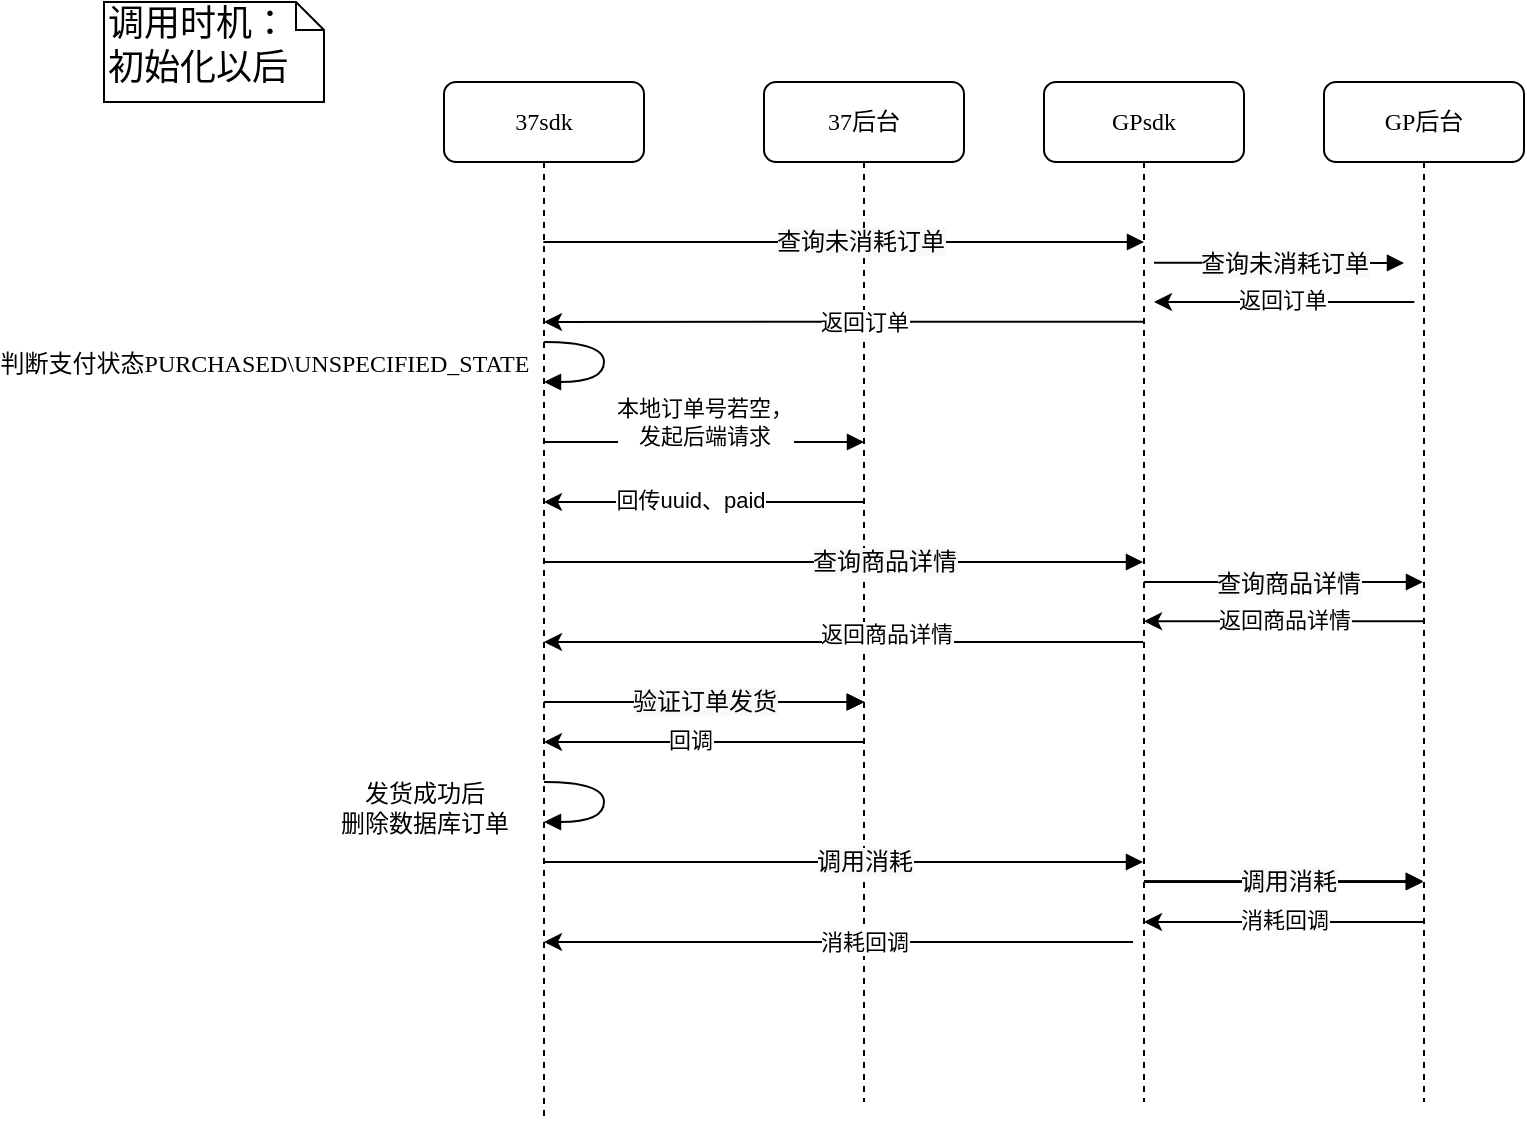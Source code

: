 <mxfile version="13.7.4" type="github"><diagram id="1cnJid6_njbCuUtxefit" name="Page-1"><mxGraphModel dx="1662" dy="713" grid="1" gridSize="10" guides="1" tooltips="1" connect="1" arrows="1" fold="1" page="1" pageScale="1" pageWidth="827" pageHeight="1169" math="0" shadow="0"><root><mxCell id="0"/><mxCell id="1" parent="0"/><mxCell id="GKRDgaswz_O-gcdJ8R2l-1" value="37sdk" style="shape=umlLifeline;perimeter=lifelinePerimeter;whiteSpace=wrap;html=1;container=1;collapsible=0;recursiveResize=0;outlineConnect=0;rounded=1;shadow=0;comic=0;labelBackgroundColor=none;strokeWidth=1;fontFamily=Verdana;fontSize=12;align=center;" vertex="1" parent="1"><mxGeometry x="240" y="120" width="100" height="520" as="geometry"/></mxCell><mxCell id="GKRDgaswz_O-gcdJ8R2l-2" value="37后台" style="shape=umlLifeline;perimeter=lifelinePerimeter;whiteSpace=wrap;html=1;container=1;collapsible=0;recursiveResize=0;outlineConnect=0;rounded=1;shadow=0;comic=0;labelBackgroundColor=none;strokeWidth=1;fontFamily=Verdana;fontSize=12;align=center;" vertex="1" parent="1"><mxGeometry x="400" y="120" width="100" height="510" as="geometry"/></mxCell><mxCell id="GKRDgaswz_O-gcdJ8R2l-3" value="GPsdk" style="shape=umlLifeline;perimeter=lifelinePerimeter;whiteSpace=wrap;html=1;container=1;collapsible=0;recursiveResize=0;outlineConnect=0;rounded=1;shadow=0;comic=0;labelBackgroundColor=none;strokeWidth=1;fontFamily=Verdana;fontSize=12;align=center;" vertex="1" parent="1"><mxGeometry x="540" y="120" width="100" height="510" as="geometry"/></mxCell><mxCell id="GKRDgaswz_O-gcdJ8R2l-4" value="GP后台" style="shape=umlLifeline;perimeter=lifelinePerimeter;whiteSpace=wrap;html=1;container=1;collapsible=0;recursiveResize=0;outlineConnect=0;rounded=1;shadow=0;comic=0;labelBackgroundColor=none;strokeWidth=1;fontFamily=Verdana;fontSize=12;align=center;" vertex="1" parent="1"><mxGeometry x="680" y="120" width="100" height="510" as="geometry"/></mxCell><mxCell id="GKRDgaswz_O-gcdJ8R2l-5" value="" style="html=1;verticalAlign=bottom;endArrow=block;labelBackgroundColor=none;fontFamily=Verdana;fontSize=12;edgeStyle=elbowEdgeStyle;elbow=vertical;" edge="1" parent="1"><mxGeometry x="-0.509" relative="1" as="geometry"><mxPoint x="289.667" y="200" as="sourcePoint"/><Array as="points"><mxPoint x="310" y="200"/></Array><mxPoint x="590" y="200" as="targetPoint"/><mxPoint as="offset"/></mxGeometry></mxCell><mxCell id="GKRDgaswz_O-gcdJ8R2l-6" value="&lt;span style=&quot;font-family: &amp;#34;verdana&amp;#34; ; font-size: 12px ; background-color: rgb(248 , 249 , 250)&quot;&gt;查询未消耗订单&lt;/span&gt;" style="edgeLabel;html=1;align=center;verticalAlign=middle;resizable=0;points=[];" vertex="1" connectable="0" parent="GKRDgaswz_O-gcdJ8R2l-5"><mxGeometry x="-0.488" y="-1" relative="1" as="geometry"><mxPoint x="80.83" y="-1" as="offset"/></mxGeometry></mxCell><mxCell id="GKRDgaswz_O-gcdJ8R2l-7" value="&lt;font style=&quot;font-size: 18px&quot;&gt;调用时机：&lt;br&gt;初始化以后&lt;/font&gt;" style="shape=note;whiteSpace=wrap;html=1;size=14;verticalAlign=top;align=left;spacingTop=-6;rounded=0;shadow=0;comic=0;labelBackgroundColor=none;strokeWidth=1;fontFamily=Verdana;fontSize=12" vertex="1" parent="1"><mxGeometry x="70" y="80" width="110" height="50" as="geometry"/></mxCell><mxCell id="GKRDgaswz_O-gcdJ8R2l-8" value="" style="endArrow=classic;html=1;" edge="1" parent="1"><mxGeometry width="50" height="50" relative="1" as="geometry"><mxPoint x="725.17" y="230" as="sourcePoint"/><mxPoint x="595" y="230" as="targetPoint"/><Array as="points"/></mxGeometry></mxCell><mxCell id="GKRDgaswz_O-gcdJ8R2l-9" value="返回订单" style="edgeLabel;html=1;align=center;verticalAlign=middle;resizable=0;points=[];" vertex="1" connectable="0" parent="GKRDgaswz_O-gcdJ8R2l-8"><mxGeometry x="-0.249" y="-1" relative="1" as="geometry"><mxPoint x="-17.5" as="offset"/></mxGeometry></mxCell><mxCell id="GKRDgaswz_O-gcdJ8R2l-10" value="" style="html=1;verticalAlign=bottom;endArrow=block;labelBackgroundColor=none;fontFamily=Verdana;fontSize=12;edgeStyle=elbowEdgeStyle;elbow=vertical;" edge="1" parent="1"><mxGeometry relative="1" as="geometry"><mxPoint x="595" y="210.327" as="sourcePoint"/><mxPoint x="720" y="210.33" as="targetPoint"/></mxGeometry></mxCell><mxCell id="GKRDgaswz_O-gcdJ8R2l-11" value="&lt;span style=&quot;font-family: &amp;#34;verdana&amp;#34; ; font-size: 12px ; background-color: rgb(248 , 249 , 250)&quot;&gt;查询未消耗订单&lt;/span&gt;" style="edgeLabel;html=1;align=center;verticalAlign=middle;resizable=0;points=[];" vertex="1" connectable="0" parent="GKRDgaswz_O-gcdJ8R2l-10"><mxGeometry x="-0.159" y="-2" relative="1" as="geometry"><mxPoint x="12.83" y="-1.67" as="offset"/></mxGeometry></mxCell><mxCell id="GKRDgaswz_O-gcdJ8R2l-12" value="" style="endArrow=classic;html=1;exitX=0.5;exitY=0.379;exitDx=0;exitDy=0;exitPerimeter=0;" edge="1" parent="1"><mxGeometry width="50" height="50" relative="1" as="geometry"><mxPoint x="590" y="239.82" as="sourcePoint"/><mxPoint x="290" y="240" as="targetPoint"/></mxGeometry></mxCell><mxCell id="GKRDgaswz_O-gcdJ8R2l-13" value="返回订单" style="edgeLabel;html=1;align=center;verticalAlign=middle;resizable=0;points=[];" vertex="1" connectable="0" parent="GKRDgaswz_O-gcdJ8R2l-12"><mxGeometry x="0.255" y="2" relative="1" as="geometry"><mxPoint x="48" y="-1.93" as="offset"/></mxGeometry></mxCell><mxCell id="GKRDgaswz_O-gcdJ8R2l-14" value="" style="html=1;verticalAlign=bottom;endArrow=block;labelBackgroundColor=none;fontFamily=Verdana;fontSize=12;edgeStyle=elbowEdgeStyle;elbow=vertical;" edge="1" parent="1"><mxGeometry x="-0.509" relative="1" as="geometry"><mxPoint x="290" y="360" as="sourcePoint"/><Array as="points"><mxPoint x="400" y="360"/><mxPoint x="300" y="370"/></Array><mxPoint x="589.5" y="360" as="targetPoint"/><mxPoint as="offset"/></mxGeometry></mxCell><mxCell id="GKRDgaswz_O-gcdJ8R2l-15" value="&lt;span style=&quot;font-family: &amp;#34;verdana&amp;#34; ; font-size: 12px ; background-color: rgb(248 , 249 , 250)&quot;&gt;查询商品详情&lt;/span&gt;" style="edgeLabel;html=1;align=center;verticalAlign=middle;resizable=0;points=[];" vertex="1" connectable="0" parent="GKRDgaswz_O-gcdJ8R2l-14"><mxGeometry x="-0.488" y="-1" relative="1" as="geometry"><mxPoint x="93.33" y="-1" as="offset"/></mxGeometry></mxCell><mxCell id="GKRDgaswz_O-gcdJ8R2l-16" value="" style="html=1;verticalAlign=bottom;endArrow=block;labelBackgroundColor=none;fontFamily=Verdana;fontSize=12;edgeStyle=elbowEdgeStyle;elbow=vertical;" edge="1" parent="1"><mxGeometry relative="1" as="geometry"><mxPoint x="590" y="370" as="sourcePoint"/><mxPoint x="729.5" y="370" as="targetPoint"/><Array as="points"><mxPoint x="610" y="370"/></Array></mxGeometry></mxCell><mxCell id="GKRDgaswz_O-gcdJ8R2l-17" value="&lt;span style=&quot;font-family: &amp;#34;verdana&amp;#34; ; font-size: 12px ; background-color: rgb(248 , 249 , 250)&quot;&gt;查询商品详情&lt;/span&gt;" style="edgeLabel;html=1;align=center;verticalAlign=middle;resizable=0;points=[];" vertex="1" connectable="0" parent="GKRDgaswz_O-gcdJ8R2l-16"><mxGeometry x="-0.159" y="-2" relative="1" as="geometry"><mxPoint x="12.83" y="-1.67" as="offset"/></mxGeometry></mxCell><mxCell id="GKRDgaswz_O-gcdJ8R2l-18" value="" style="endArrow=classic;html=1;" edge="1" parent="1"><mxGeometry width="50" height="50" relative="1" as="geometry"><mxPoint x="729.5" y="389.58" as="sourcePoint"/><mxPoint x="590" y="389.58" as="targetPoint"/><Array as="points"/></mxGeometry></mxCell><mxCell id="GKRDgaswz_O-gcdJ8R2l-19" value="返回商品详情" style="edgeLabel;html=1;align=center;verticalAlign=middle;resizable=0;points=[];" vertex="1" connectable="0" parent="GKRDgaswz_O-gcdJ8R2l-18"><mxGeometry x="-0.249" y="-1" relative="1" as="geometry"><mxPoint x="-17.5" as="offset"/></mxGeometry></mxCell><mxCell id="GKRDgaswz_O-gcdJ8R2l-20" value="" style="endArrow=classic;html=1;" edge="1" parent="1"><mxGeometry width="50" height="50" relative="1" as="geometry"><mxPoint x="589.5" y="400" as="sourcePoint"/><mxPoint x="290" y="400" as="targetPoint"/></mxGeometry></mxCell><mxCell id="GKRDgaswz_O-gcdJ8R2l-21" value="返回商品详情" style="edgeLabel;html=1;align=center;verticalAlign=middle;resizable=0;points=[];" vertex="1" connectable="0" parent="GKRDgaswz_O-gcdJ8R2l-20"><mxGeometry x="0.255" y="2" relative="1" as="geometry"><mxPoint x="59.16" y="-5.85" as="offset"/></mxGeometry></mxCell><mxCell id="GKRDgaswz_O-gcdJ8R2l-22" value="" style="html=1;verticalAlign=bottom;endArrow=block;labelBackgroundColor=none;fontFamily=Verdana;fontSize=12;edgeStyle=elbowEdgeStyle;elbow=vertical;" edge="1" parent="1"><mxGeometry x="-0.509" relative="1" as="geometry"><mxPoint x="290" y="430" as="sourcePoint"/><Array as="points"><mxPoint x="300" y="430"/></Array><mxPoint x="450" y="430" as="targetPoint"/><mxPoint as="offset"/></mxGeometry></mxCell><mxCell id="GKRDgaswz_O-gcdJ8R2l-23" value="&lt;span style=&quot;font-family: &amp;#34;verdana&amp;#34; ; font-size: 12px ; background-color: rgb(248 , 249 , 250)&quot;&gt;验证订单发货&lt;/span&gt;" style="edgeLabel;html=1;align=center;verticalAlign=middle;resizable=0;points=[];" vertex="1" connectable="0" parent="GKRDgaswz_O-gcdJ8R2l-22"><mxGeometry x="-0.488" y="-1" relative="1" as="geometry"><mxPoint x="39.17" y="-1" as="offset"/></mxGeometry></mxCell><mxCell id="GKRDgaswz_O-gcdJ8R2l-24" value="" style="endArrow=classic;html=1;" edge="1" parent="1"><mxGeometry width="50" height="50" relative="1" as="geometry"><mxPoint x="450.33" y="450" as="sourcePoint"/><mxPoint x="289.997" y="450" as="targetPoint"/><Array as="points"/></mxGeometry></mxCell><mxCell id="GKRDgaswz_O-gcdJ8R2l-25" value="回调" style="edgeLabel;html=1;align=center;verticalAlign=middle;resizable=0;points=[];" vertex="1" connectable="0" parent="GKRDgaswz_O-gcdJ8R2l-24"><mxGeometry x="-0.249" y="-1" relative="1" as="geometry"><mxPoint x="-27.5" as="offset"/></mxGeometry></mxCell><mxCell id="GKRDgaswz_O-gcdJ8R2l-26" value="发货成功后&lt;br&gt;删除数据库订单" style="html=1;verticalAlign=bottom;endArrow=block;labelBackgroundColor=none;fontFamily=Verdana;fontSize=12;elbow=vertical;edgeStyle=orthogonalEdgeStyle;curved=1;" edge="1" parent="1"><mxGeometry x="1" y="61" relative="1" as="geometry"><mxPoint x="290" y="470" as="sourcePoint"/><mxPoint x="290" y="490" as="targetPoint"/><Array as="points"><mxPoint x="320" y="470"/><mxPoint x="320" y="490"/></Array><mxPoint x="-60" y="-51" as="offset"/></mxGeometry></mxCell><mxCell id="GKRDgaswz_O-gcdJ8R2l-27" value="" style="html=1;verticalAlign=bottom;endArrow=block;labelBackgroundColor=none;fontFamily=Verdana;fontSize=12;edgeStyle=elbowEdgeStyle;elbow=vertical;" edge="1" parent="1"><mxGeometry x="-0.509" relative="1" as="geometry"><mxPoint x="290" y="510" as="sourcePoint"/><Array as="points"><mxPoint x="300" y="510"/></Array><mxPoint x="589.5" y="510" as="targetPoint"/><mxPoint as="offset"/></mxGeometry></mxCell><mxCell id="GKRDgaswz_O-gcdJ8R2l-28" value="&lt;span style=&quot;font-family: &amp;#34;verdana&amp;#34; ; font-size: 12px ; background-color: rgb(248 , 249 , 250)&quot;&gt;调用消耗&lt;/span&gt;" style="edgeLabel;html=1;align=center;verticalAlign=middle;resizable=0;points=[];" vertex="1" connectable="0" parent="GKRDgaswz_O-gcdJ8R2l-27"><mxGeometry x="-0.488" y="-1" relative="1" as="geometry"><mxPoint x="83.33" y="-1" as="offset"/></mxGeometry></mxCell><mxCell id="GKRDgaswz_O-gcdJ8R2l-29" value="" style="endArrow=classic;html=1;" edge="1" parent="1"><mxGeometry width="50" height="50" relative="1" as="geometry"><mxPoint x="584.5" y="550" as="sourcePoint"/><mxPoint x="290" y="550" as="targetPoint"/></mxGeometry></mxCell><mxCell id="GKRDgaswz_O-gcdJ8R2l-30" value="消耗回调" style="edgeLabel;html=1;align=center;verticalAlign=middle;resizable=0;points=[];" vertex="1" connectable="0" parent="GKRDgaswz_O-gcdJ8R2l-29"><mxGeometry x="0.255" y="2" relative="1" as="geometry"><mxPoint x="50.5" y="-2.0" as="offset"/></mxGeometry></mxCell><mxCell id="GKRDgaswz_O-gcdJ8R2l-31" value="" style="html=1;verticalAlign=bottom;endArrow=block;labelBackgroundColor=none;fontFamily=Verdana;fontSize=12;edgeStyle=elbowEdgeStyle;elbow=vertical;" edge="1" parent="1"><mxGeometry relative="1" as="geometry"><mxPoint x="590" y="520" as="sourcePoint"/><mxPoint x="729.5" y="520" as="targetPoint"/><Array as="points"><mxPoint x="610" y="520"/></Array></mxGeometry></mxCell><mxCell id="GKRDgaswz_O-gcdJ8R2l-32" value="&lt;span style=&quot;font-family: &amp;#34;verdana&amp;#34; ; font-size: 12px ; background-color: rgb(248 , 249 , 250)&quot;&gt;调用消耗&lt;/span&gt;" style="edgeLabel;html=1;align=center;verticalAlign=middle;resizable=0;points=[];" vertex="1" connectable="0" parent="GKRDgaswz_O-gcdJ8R2l-31"><mxGeometry x="-0.159" y="-2" relative="1" as="geometry"><mxPoint x="12.83" y="-1.67" as="offset"/></mxGeometry></mxCell><mxCell id="GKRDgaswz_O-gcdJ8R2l-33" value="" style="endArrow=classic;html=1;" edge="1" parent="1"><mxGeometry width="50" height="50" relative="1" as="geometry"><mxPoint x="729.5" y="540" as="sourcePoint"/><mxPoint x="590" y="540" as="targetPoint"/><Array as="points"/></mxGeometry></mxCell><mxCell id="GKRDgaswz_O-gcdJ8R2l-34" value="消耗回调" style="edgeLabel;html=1;align=center;verticalAlign=middle;resizable=0;points=[];" vertex="1" connectable="0" parent="GKRDgaswz_O-gcdJ8R2l-33"><mxGeometry x="-0.249" y="-1" relative="1" as="geometry"><mxPoint x="-17.5" as="offset"/></mxGeometry></mxCell><mxCell id="GKRDgaswz_O-gcdJ8R2l-35" value="" style="html=1;verticalAlign=bottom;endArrow=block;labelBackgroundColor=none;fontFamily=Verdana;fontSize=12;edgeStyle=elbowEdgeStyle;elbow=vertical;" edge="1" parent="1"><mxGeometry relative="1" as="geometry"><mxPoint x="590" y="519.58" as="sourcePoint"/><mxPoint x="729.5" y="519.58" as="targetPoint"/><Array as="points"><mxPoint x="610" y="519.58"/></Array></mxGeometry></mxCell><mxCell id="GKRDgaswz_O-gcdJ8R2l-36" value="&lt;span style=&quot;font-family: &amp;#34;verdana&amp;#34; ; font-size: 12px ; background-color: rgb(248 , 249 , 250)&quot;&gt;调用消耗&lt;/span&gt;" style="edgeLabel;html=1;align=center;verticalAlign=middle;resizable=0;points=[];" vertex="1" connectable="0" parent="GKRDgaswz_O-gcdJ8R2l-35"><mxGeometry x="-0.159" y="-2" relative="1" as="geometry"><mxPoint x="12.83" y="-1.67" as="offset"/></mxGeometry></mxCell><mxCell id="GKRDgaswz_O-gcdJ8R2l-37" value="" style="html=1;verticalAlign=bottom;endArrow=block;labelBackgroundColor=none;fontFamily=Verdana;fontSize=12;edgeStyle=elbowEdgeStyle;elbow=vertical;" edge="1" parent="1"><mxGeometry relative="1" as="geometry"><mxPoint x="590" y="519.58" as="sourcePoint"/><mxPoint x="729.5" y="519.58" as="targetPoint"/><Array as="points"><mxPoint x="610" y="519.58"/></Array></mxGeometry></mxCell><mxCell id="GKRDgaswz_O-gcdJ8R2l-38" value="&lt;span style=&quot;font-family: &amp;#34;verdana&amp;#34; ; font-size: 12px ; background-color: rgb(248 , 249 , 250)&quot;&gt;调用消耗&lt;/span&gt;" style="edgeLabel;html=1;align=center;verticalAlign=middle;resizable=0;points=[];" vertex="1" connectable="0" parent="GKRDgaswz_O-gcdJ8R2l-37"><mxGeometry x="-0.159" y="-2" relative="1" as="geometry"><mxPoint x="12.83" y="-1.67" as="offset"/></mxGeometry></mxCell><mxCell id="GKRDgaswz_O-gcdJ8R2l-39" value="" style="html=1;verticalAlign=bottom;endArrow=block;labelBackgroundColor=none;fontFamily=Verdana;fontSize=12;edgeStyle=elbowEdgeStyle;elbow=vertical;" edge="1" parent="1"><mxGeometry x="-0.509" relative="1" as="geometry"><mxPoint x="290" y="430" as="sourcePoint"/><Array as="points"><mxPoint x="300" y="430"/></Array><mxPoint x="450" y="430" as="targetPoint"/><mxPoint as="offset"/></mxGeometry></mxCell><mxCell id="GKRDgaswz_O-gcdJ8R2l-40" value="&lt;span style=&quot;font-family: &amp;#34;verdana&amp;#34; ; font-size: 12px ; background-color: rgb(248 , 249 , 250)&quot;&gt;验证订单发货&lt;/span&gt;" style="edgeLabel;html=1;align=center;verticalAlign=middle;resizable=0;points=[];" vertex="1" connectable="0" parent="GKRDgaswz_O-gcdJ8R2l-39"><mxGeometry x="-0.488" y="-1" relative="1" as="geometry"><mxPoint x="39.17" y="-1" as="offset"/></mxGeometry></mxCell><mxCell id="GKRDgaswz_O-gcdJ8R2l-41" value="" style="html=1;verticalAlign=bottom;endArrow=block;labelBackgroundColor=none;fontFamily=Verdana;fontSize=12;edgeStyle=elbowEdgeStyle;elbow=vertical;" edge="1" parent="1"><mxGeometry x="-0.509" relative="1" as="geometry"><mxPoint x="290" y="430" as="sourcePoint"/><Array as="points"><mxPoint x="300" y="430"/></Array><mxPoint x="450" y="430" as="targetPoint"/><mxPoint as="offset"/></mxGeometry></mxCell><mxCell id="GKRDgaswz_O-gcdJ8R2l-42" value="&lt;span style=&quot;font-family: &amp;#34;verdana&amp;#34; ; font-size: 12px ; background-color: rgb(248 , 249 , 250)&quot;&gt;验证订单发货&lt;/span&gt;" style="edgeLabel;html=1;align=center;verticalAlign=middle;resizable=0;points=[];" vertex="1" connectable="0" parent="GKRDgaswz_O-gcdJ8R2l-41"><mxGeometry x="-0.488" y="-1" relative="1" as="geometry"><mxPoint x="39.17" y="-1" as="offset"/></mxGeometry></mxCell><mxCell id="GKRDgaswz_O-gcdJ8R2l-43" value="判断支付状态PURCHASED\UNSPECIFIED_STATE" style="html=1;verticalAlign=bottom;endArrow=block;labelBackgroundColor=none;fontFamily=Verdana;fontSize=12;elbow=vertical;edgeStyle=orthogonalEdgeStyle;curved=1;" edge="1" parent="1"><mxGeometry x="1" y="140" relative="1" as="geometry"><mxPoint x="290" y="250" as="sourcePoint"/><mxPoint x="290" y="270" as="targetPoint"/><Array as="points"><mxPoint x="320" y="250"/><mxPoint x="320" y="270"/></Array><mxPoint x="-140" y="-140" as="offset"/></mxGeometry></mxCell><mxCell id="GKRDgaswz_O-gcdJ8R2l-44" value="" style="html=1;verticalAlign=bottom;endArrow=block;labelBackgroundColor=none;fontFamily=Verdana;fontSize=12;edgeStyle=elbowEdgeStyle;elbow=vertical;" edge="1" parent="1"><mxGeometry x="-0.509" relative="1" as="geometry"><mxPoint x="290" y="430" as="sourcePoint"/><Array as="points"><mxPoint x="300" y="430"/></Array><mxPoint x="450" y="430" as="targetPoint"/><mxPoint as="offset"/></mxGeometry></mxCell><mxCell id="GKRDgaswz_O-gcdJ8R2l-45" value="&lt;span style=&quot;font-family: &amp;#34;verdana&amp;#34; ; font-size: 12px ; background-color: rgb(248 , 249 , 250)&quot;&gt;验证订单发货&lt;/span&gt;" style="edgeLabel;html=1;align=center;verticalAlign=middle;resizable=0;points=[];" vertex="1" connectable="0" parent="GKRDgaswz_O-gcdJ8R2l-44"><mxGeometry x="-0.488" y="-1" relative="1" as="geometry"><mxPoint x="39.17" y="-1" as="offset"/></mxGeometry></mxCell><mxCell id="GKRDgaswz_O-gcdJ8R2l-46" value="" style="endArrow=classic;html=1;" edge="1" parent="1"><mxGeometry width="50" height="50" relative="1" as="geometry"><mxPoint x="450.33" y="330" as="sourcePoint"/><mxPoint x="289.997" y="330" as="targetPoint"/><Array as="points"/></mxGeometry></mxCell><mxCell id="GKRDgaswz_O-gcdJ8R2l-47" value="回传uuid、paid" style="edgeLabel;html=1;align=center;verticalAlign=middle;resizable=0;points=[];" vertex="1" connectable="0" parent="GKRDgaswz_O-gcdJ8R2l-46"><mxGeometry x="-0.249" y="-1" relative="1" as="geometry"><mxPoint x="-27.5" as="offset"/></mxGeometry></mxCell><mxCell id="GKRDgaswz_O-gcdJ8R2l-48" value="" style="html=1;verticalAlign=bottom;endArrow=block;labelBackgroundColor=none;fontFamily=Verdana;fontSize=12;edgeStyle=elbowEdgeStyle;elbow=vertical;" edge="1" parent="1"><mxGeometry x="-0.509" relative="1" as="geometry"><mxPoint x="290" y="300" as="sourcePoint"/><Array as="points"><mxPoint x="300" y="300"/></Array><mxPoint x="450" y="300" as="targetPoint"/><mxPoint as="offset"/></mxGeometry></mxCell><mxCell id="GKRDgaswz_O-gcdJ8R2l-49" value="&lt;font face=&quot;verdana&quot;&gt;本地订单号若空，&lt;br&gt;发起后端请求&lt;/font&gt;" style="edgeLabel;html=1;align=center;verticalAlign=middle;resizable=0;points=[];" vertex="1" connectable="0" parent="GKRDgaswz_O-gcdJ8R2l-48"><mxGeometry x="-0.488" y="-1" relative="1" as="geometry"><mxPoint x="39.17" y="-11" as="offset"/></mxGeometry></mxCell></root></mxGraphModel></diagram></mxfile>